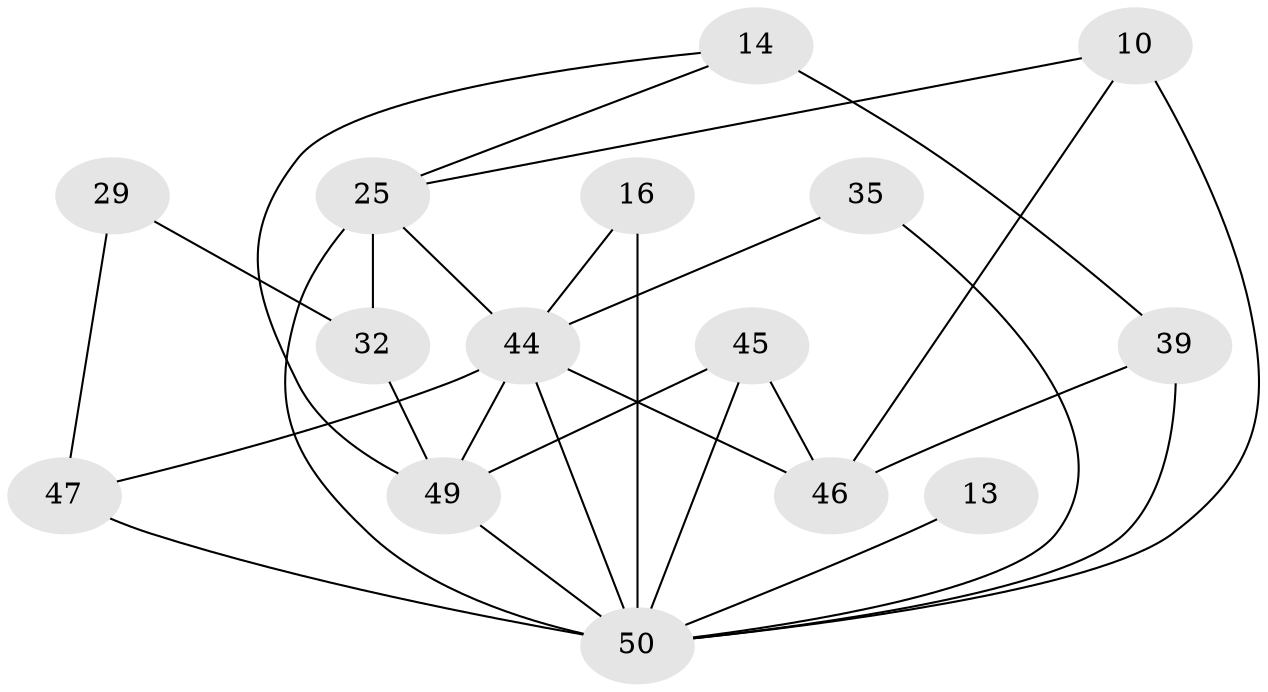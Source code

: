 // original degree distribution, {4: 1.0}
// Generated by graph-tools (version 1.1) at 2025/01/03/04/25 22:01:30]
// undirected, 15 vertices, 28 edges
graph export_dot {
graph [start="1"]
  node [color=gray90,style=filled];
  10 [super="+8"];
  13;
  14;
  16 [super="+7"];
  25 [super="+24"];
  29;
  32 [super="+23"];
  35;
  39 [super="+12"];
  44 [super="+27+43"];
  45 [super="+42"];
  46 [super="+30"];
  47 [super="+37"];
  49 [super="+28+26"];
  50 [super="+11+33+48+41+40"];
  10 -- 46 [weight=2];
  10 -- 25;
  10 -- 50 [weight=3];
  13 -- 50 [weight=4];
  14 -- 39 [weight=2];
  14 -- 49;
  14 -- 25;
  16 -- 50 [weight=4];
  16 -- 44 [weight=2];
  25 -- 32 [weight=3];
  25 -- 50 [weight=5];
  25 -- 44 [weight=2];
  29 -- 32 [weight=2];
  29 -- 47 [weight=2];
  32 -- 49;
  35 -- 50 [weight=3];
  35 -- 44;
  39 -- 46 [weight=2];
  39 -- 50 [weight=4];
  44 -- 46;
  44 -- 47 [weight=2];
  44 -- 49;
  44 -- 50;
  45 -- 49 [weight=2];
  45 -- 50 [weight=3];
  45 -- 46;
  47 -- 50 [weight=4];
  49 -- 50 [weight=5];
}

